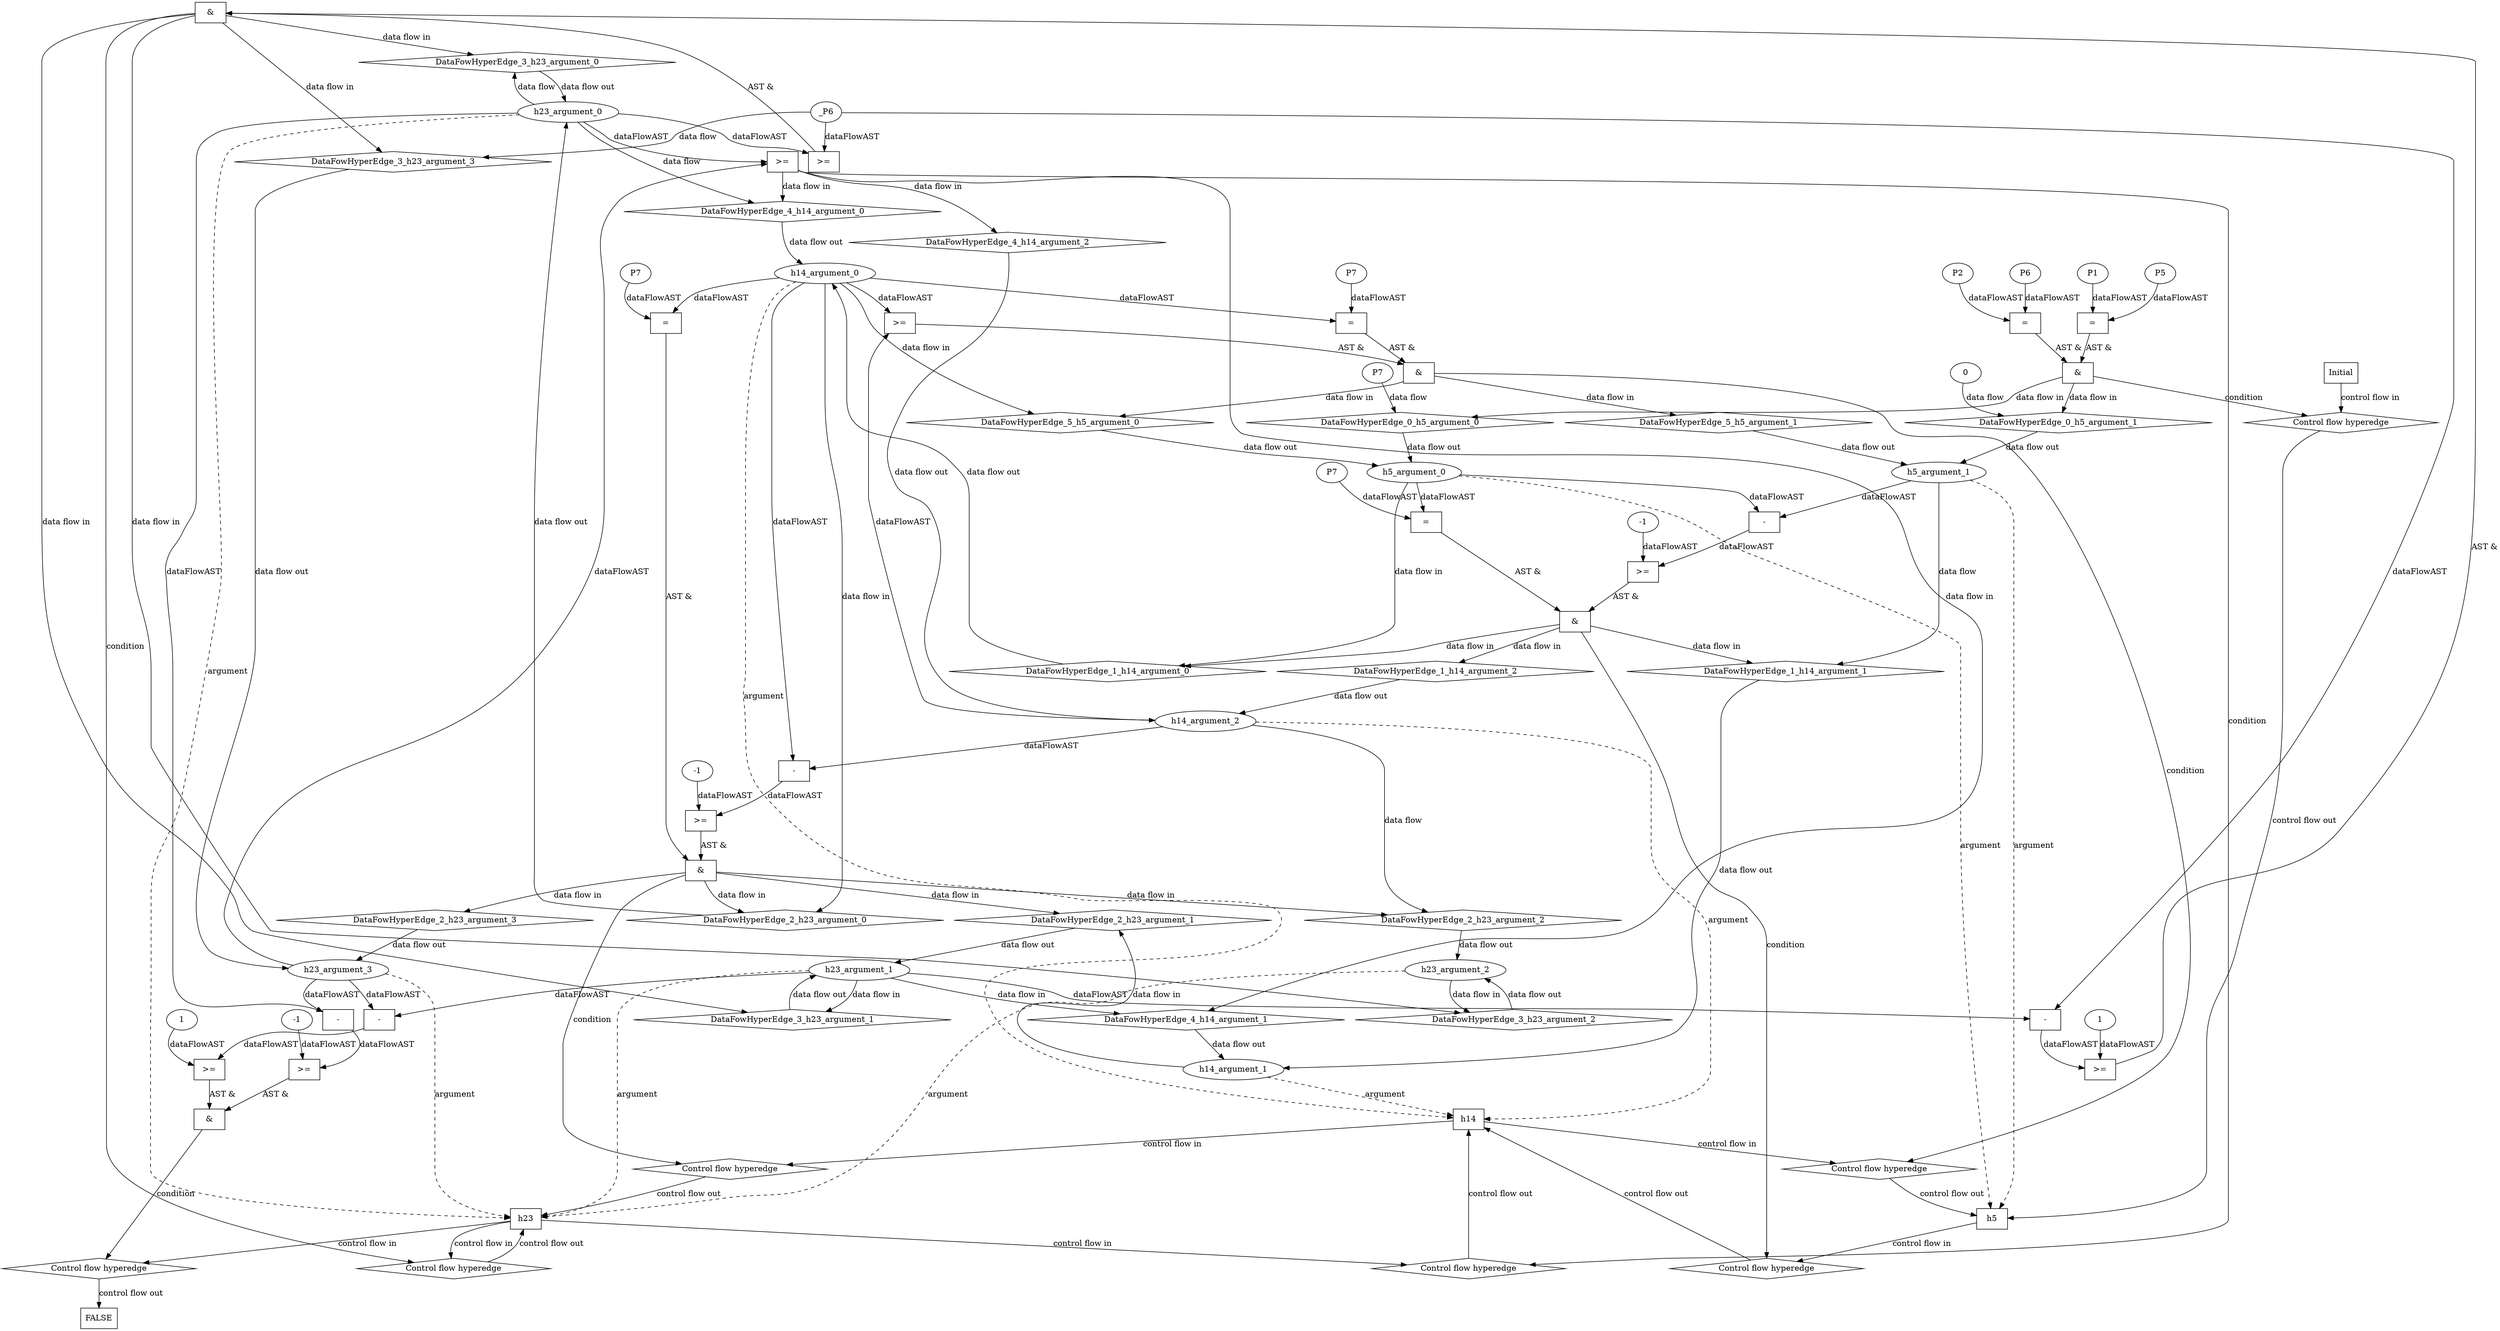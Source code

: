 digraph dag {
"h14" [label="h14" nodeName="h14" class=cfn  shape="rect"];
"h23" [label="h23" nodeName="h23" class=cfn  shape="rect"];
"h5" [label="h5" nodeName="h5" class=cfn  shape="rect"];
FALSE [label="FALSE" nodeName=FALSE class=cfn  shape="rect"];
Initial [label="Initial" nodeName=Initial class=cfn  shape="rect"];
ControlFowHyperEdge_0 [label="Control flow hyperedge" nodeName=ControlFowHyperEdge_0 class=controlFlowHyperEdge shape="diamond"];
"Initial" -> ControlFowHyperEdge_0 [label="control flow in"]
ControlFowHyperEdge_0 -> "h5" [label="control flow out"]
ControlFowHyperEdge_1 [label="Control flow hyperedge" nodeName=ControlFowHyperEdge_1 class=controlFlowHyperEdge shape="diamond"];
"h5" -> ControlFowHyperEdge_1 [label="control flow in"]
ControlFowHyperEdge_1 -> "h14" [label="control flow out"]
ControlFowHyperEdge_2 [label="Control flow hyperedge" nodeName=ControlFowHyperEdge_2 class=controlFlowHyperEdge shape="diamond"];
"h14" -> ControlFowHyperEdge_2 [label="control flow in"]
ControlFowHyperEdge_2 -> "h23" [label="control flow out"]
ControlFowHyperEdge_3 [label="Control flow hyperedge" nodeName=ControlFowHyperEdge_3 class=controlFlowHyperEdge shape="diamond"];
"h23" -> ControlFowHyperEdge_3 [label="control flow in"]
ControlFowHyperEdge_3 -> "h23" [label="control flow out"]
ControlFowHyperEdge_4 [label="Control flow hyperedge" nodeName=ControlFowHyperEdge_4 class=controlFlowHyperEdge shape="diamond"];
"h23" -> ControlFowHyperEdge_4 [label="control flow in"]
ControlFowHyperEdge_4 -> "h14" [label="control flow out"]
ControlFowHyperEdge_5 [label="Control flow hyperedge" nodeName=ControlFowHyperEdge_5 class=controlFlowHyperEdge shape="diamond"];
"h14" -> ControlFowHyperEdge_5 [label="control flow in"]
ControlFowHyperEdge_5 -> "h5" [label="control flow out"]
ControlFowHyperEdge_6 [label="Control flow hyperedge" nodeName=ControlFowHyperEdge_6 class=controlFlowHyperEdge shape="diamond"];
"h23" -> ControlFowHyperEdge_6 [label="control flow in"]
ControlFowHyperEdge_6 -> "FALSE" [label="control flow out"]
"h5_argument_0" [label="h5_argument_0" nodeName=argument0 class=argument  head="h5" shape="oval"];
"h5_argument_0" -> "h5"[label="argument" style="dashed"]
"h5_argument_1" [label="h5_argument_1" nodeName=argument1 class=argument  head="h5" shape="oval"];
"h5_argument_1" -> "h5"[label="argument" style="dashed"]
"h14_argument_0" [label="h14_argument_0" nodeName=argument0 class=argument  head="h14" shape="oval"];
"h14_argument_0" -> "h14"[label="argument" style="dashed"]
"h14_argument_1" [label="h14_argument_1" nodeName=argument1 class=argument  head="h14" shape="oval"];
"h14_argument_1" -> "h14"[label="argument" style="dashed"]
"h14_argument_2" [label="h14_argument_2" nodeName=argument2 class=argument  head="h14" shape="oval"];
"h14_argument_2" -> "h14"[label="argument" style="dashed"]
"h23_argument_0" [label="h23_argument_0" nodeName=argument0 class=argument  head="h23" shape="oval"];
"h23_argument_0" -> "h23"[label="argument" style="dashed"]
"h23_argument_1" [label="h23_argument_1" nodeName=argument1 class=argument  head="h23" shape="oval"];
"h23_argument_1" -> "h23"[label="argument" style="dashed"]
"h23_argument_2" [label="h23_argument_2" nodeName=argument2 class=argument  head="h23" shape="oval"];
"h23_argument_2" -> "h23"[label="argument" style="dashed"]
"h23_argument_3" [label="h23_argument_3" nodeName=argument3 class=argument  head="h23" shape="oval"];
"h23_argument_3" -> "h23"[label="argument" style="dashed"]

"xxxh5___Initial_0xxx_and" [label="&" nodeName="xxxh5___Initial_0xxx_and" class=Operator shape="rect"];
"xxxh5___Initial_0xxxguard_0_node_0" [label="=" nodeName="xxxh5___Initial_0xxxguard_0_node_0" class=Operator  shape="rect"];
"xxxh5___Initial_0xxxguard_0_node_1" [label="P6" nodeName="xxxh5___Initial_0xxxguard_0_node_1" class=Constant ];
"xxxh5___Initial_0xxxguard_0_node_2" [label="P2" nodeName="xxxh5___Initial_0xxxguard_0_node_2" class=Constant ];
"xxxh5___Initial_0xxxguard_0_node_1" -> "xxxh5___Initial_0xxxguard_0_node_0"[label="dataFlowAST"]
"xxxh5___Initial_0xxxguard_0_node_2" -> "xxxh5___Initial_0xxxguard_0_node_0"[label="dataFlowAST"]

"xxxh5___Initial_0xxxguard_0_node_0" -> "xxxh5___Initial_0xxx_and" [label="AST &"];
"xxxh5___Initial_0xxxguard1_node_0" [label="=" nodeName="xxxh5___Initial_0xxxguard1_node_0" class=Operator  shape="rect"];
"xxxh5___Initial_0xxxguard1_node_1" [label="P5" nodeName="xxxh5___Initial_0xxxguard1_node_1" class=Constant ];
"xxxh5___Initial_0xxxguard1_node_2" [label="P1" nodeName="xxxh5___Initial_0xxxguard1_node_2" class=Constant ];
"xxxh5___Initial_0xxxguard1_node_1" -> "xxxh5___Initial_0xxxguard1_node_0"[label="dataFlowAST"]
"xxxh5___Initial_0xxxguard1_node_2" -> "xxxh5___Initial_0xxxguard1_node_0"[label="dataFlowAST"]

"xxxh5___Initial_0xxxguard1_node_0" -> "xxxh5___Initial_0xxx_and" [label="AST &"];
"xxxh5___Initial_0xxx_and" -> "ControlFowHyperEdge_0" [label="condition"];
"xxxh5___Initial_0xxxdataFlow_0_node_0" [label="P7" nodeName="xxxh5___Initial_0xxxdataFlow_0_node_0" class=Constant ];

"xxxh5___Initial_0xxxdataFlow_0_node_0" -> "DataFowHyperEdge_0_h5_argument_0" [label="data flow"];
"xxxh5___Initial_0xxxdataFlow1_node_0" [label="0" nodeName="xxxh5___Initial_0xxxdataFlow1_node_0" class=Literal ];

"xxxh5___Initial_0xxxdataFlow1_node_0" -> "DataFowHyperEdge_0_h5_argument_1" [label="data flow"];
"xxxh14___h5_1xxx_and" [label="&" nodeName="xxxh14___h5_1xxx_and" class=Operator shape="rect"];
"xxxh14___h5_1xxxguard_0_node_0" [label=">=" nodeName="xxxh14___h5_1xxxguard_0_node_0" class=Operator  shape="rect"];
"xxxh14___h5_1xxxguard_0_node_1" [label="-1" nodeName="xxxh14___h5_1xxxguard_0_node_1" class=Literal ];
"xxxh14___h5_1xxxguard_0_node_2" [label="-" nodeName="xxxh14___h5_1xxxguard_0_node_2" class= Operator shape="rect"];
"xxxh14___h5_1xxxguard_0_node_1" -> "xxxh14___h5_1xxxguard_0_node_0"[label="dataFlowAST"]
"xxxh14___h5_1xxxguard_0_node_2" -> "xxxh14___h5_1xxxguard_0_node_0"[label="dataFlowAST"]
"h5_argument_1" -> "xxxh14___h5_1xxxguard_0_node_2"[label="dataFlowAST"]
"h5_argument_0" -> "xxxh14___h5_1xxxguard_0_node_2"[label="dataFlowAST"]

"xxxh14___h5_1xxxguard_0_node_0" -> "xxxh14___h5_1xxx_and" [label="AST &"];
"xxxh14___h5_1xxxguard1_node_0" [label="=" nodeName="xxxh14___h5_1xxxguard1_node_0" class=Operator  shape="rect"];
"xxxh14___h5_1xxxguard1_node_1" [label="P7" nodeName="xxxh14___h5_1xxxguard1_node_1" class=Constant ];
"xxxh14___h5_1xxxguard1_node_1" -> "xxxh14___h5_1xxxguard1_node_0"[label="dataFlowAST"]
"h5_argument_0" -> "xxxh14___h5_1xxxguard1_node_0"[label="dataFlowAST"]

"xxxh14___h5_1xxxguard1_node_0" -> "xxxh14___h5_1xxx_and" [label="AST &"];
"xxxh14___h5_1xxx_and" -> "ControlFowHyperEdge_1" [label="condition"];

"h5_argument_1" -> "DataFowHyperEdge_1_h14_argument_1" [label="data flow"];
"xxxh23___h14_2xxx_and" [label="&" nodeName="xxxh23___h14_2xxx_and" class=Operator shape="rect"];
"xxxh23___h14_2xxxguard_0_node_0" [label=">=" nodeName="xxxh23___h14_2xxxguard_0_node_0" class=Operator  shape="rect"];
"xxxh23___h14_2xxxguard_0_node_1" [label="-1" nodeName="xxxh23___h14_2xxxguard_0_node_1" class=Literal ];
"xxxh23___h14_2xxxguard_0_node_2" [label="-" nodeName="xxxh23___h14_2xxxguard_0_node_2" class= Operator shape="rect"];
"xxxh23___h14_2xxxguard_0_node_1" -> "xxxh23___h14_2xxxguard_0_node_0"[label="dataFlowAST"]
"xxxh23___h14_2xxxguard_0_node_2" -> "xxxh23___h14_2xxxguard_0_node_0"[label="dataFlowAST"]
"h14_argument_2" -> "xxxh23___h14_2xxxguard_0_node_2"[label="dataFlowAST"]
"h14_argument_0" -> "xxxh23___h14_2xxxguard_0_node_2"[label="dataFlowAST"]

"xxxh23___h14_2xxxguard_0_node_0" -> "xxxh23___h14_2xxx_and" [label="AST &"];
"xxxh23___h14_2xxxguard1_node_0" [label="=" nodeName="xxxh23___h14_2xxxguard1_node_0" class=Operator  shape="rect"];
"xxxh23___h14_2xxxguard1_node_1" [label="P7" nodeName="xxxh23___h14_2xxxguard1_node_1" class=Constant ];
"xxxh23___h14_2xxxguard1_node_1" -> "xxxh23___h14_2xxxguard1_node_0"[label="dataFlowAST"]
"h14_argument_0" -> "xxxh23___h14_2xxxguard1_node_0"[label="dataFlowAST"]

"xxxh23___h14_2xxxguard1_node_0" -> "xxxh23___h14_2xxx_and" [label="AST &"];
"xxxh23___h14_2xxx_and" -> "ControlFowHyperEdge_2" [label="condition"];

"h14_argument_2" -> "DataFowHyperEdge_2_h23_argument_2" [label="data flow"];
"xxxh23___h23_3xxx_and" [label="&" nodeName="xxxh23___h23_3xxx_and" class=Operator shape="rect"];
"xxxh23___h23_3xxxguard_0_node_0" [label=">=" nodeName="xxxh23___h23_3xxxguard_0_node_0" class=Operator  shape="rect"];
"xxxh23___h23_3xxxguard_0_node_1" [label="-" nodeName="xxxh23___h23_3xxxguard_0_node_1" class= Operator shape="rect"];
"xxxh23___h23_3xxxguard_0_node_4" [label="1" nodeName="xxxh23___h23_3xxxguard_0_node_4" class=Literal ];
"xxxh23___h23_3xxxguard_0_node_1" -> "xxxh23___h23_3xxxguard_0_node_0"[label="dataFlowAST"]
"xxxh23___h23_3xxxguard_0_node_4" -> "xxxh23___h23_3xxxguard_0_node_0"[label="dataFlowAST"]
"xxxh23___h23_3xxxdataFlow1_node_0" -> "xxxh23___h23_3xxxguard_0_node_1"[label="dataFlowAST"]
"h23_argument_1" -> "xxxh23___h23_3xxxguard_0_node_1"[label="dataFlowAST"]

"xxxh23___h23_3xxxguard_0_node_0" -> "xxxh23___h23_3xxx_and" [label="AST &"];
"xxxh23___h23_3xxxguard1_node_0" [label=">=" nodeName="xxxh23___h23_3xxxguard1_node_0" class=Operator  shape="rect"];
"h23_argument_0" -> "xxxh23___h23_3xxxguard1_node_0"[label="dataFlowAST"]
"xxxh23___h23_3xxxdataFlow1_node_0" -> "xxxh23___h23_3xxxguard1_node_0"[label="dataFlowAST"]

"xxxh23___h23_3xxxguard1_node_0" -> "xxxh23___h23_3xxx_and" [label="AST &"];
"xxxh23___h23_3xxx_and" -> "ControlFowHyperEdge_3" [label="condition"];

"h23_argument_0" -> "DataFowHyperEdge_3_h23_argument_0" [label="data flow"];
"xxxh23___h23_3xxxdataFlow1_node_0" [label="_P6" nodeName="xxxh23___h23_3xxxdataFlow1_node_0" class=Constant ];

"xxxh23___h23_3xxxdataFlow1_node_0" -> "DataFowHyperEdge_3_h23_argument_3" [label="data flow"];
"xxxh14___h23_4xxxguard_0_node_0" [label=">=" nodeName="xxxh14___h23_4xxxguard_0_node_0" class=Operator  shape="rect"];
"h23_argument_3" -> "xxxh14___h23_4xxxguard_0_node_0"[label="dataFlowAST"]
"h23_argument_0" -> "xxxh14___h23_4xxxguard_0_node_0"[label="dataFlowAST"]

"xxxh14___h23_4xxxguard_0_node_0" -> "ControlFowHyperEdge_4" [label="condition"];

"h23_argument_0" -> "DataFowHyperEdge_4_h14_argument_0" [label="data flow"];
"xxxh5___h14_5xxx_and" [label="&" nodeName="xxxh5___h14_5xxx_and" class=Operator shape="rect"];
"xxxh5___h14_5xxxguard_0_node_0" [label=">=" nodeName="xxxh5___h14_5xxxguard_0_node_0" class=Operator  shape="rect"];
"h14_argument_2" -> "xxxh5___h14_5xxxguard_0_node_0"[label="dataFlowAST"]
"h14_argument_0" -> "xxxh5___h14_5xxxguard_0_node_0"[label="dataFlowAST"]

"xxxh5___h14_5xxxguard_0_node_0" -> "xxxh5___h14_5xxx_and" [label="AST &"];
"xxxh5___h14_5xxxguard1_node_0" [label="=" nodeName="xxxh5___h14_5xxxguard1_node_0" class=Operator  shape="rect"];
"xxxh5___h14_5xxxguard1_node_1" [label="P7" nodeName="xxxh5___h14_5xxxguard1_node_1" class=Constant ];
"xxxh5___h14_5xxxguard1_node_1" -> "xxxh5___h14_5xxxguard1_node_0"[label="dataFlowAST"]
"h14_argument_0" -> "xxxh5___h14_5xxxguard1_node_0"[label="dataFlowAST"]

"xxxh5___h14_5xxxguard1_node_0" -> "xxxh5___h14_5xxx_and" [label="AST &"];
"xxxh5___h14_5xxx_and" -> "ControlFowHyperEdge_5" [label="condition"];
"xxxFALSE___h23_6xxx_and" [label="&" nodeName="xxxFALSE___h23_6xxx_and" class=Operator shape="rect"];
"xxxFALSE___h23_6xxxguard_0_node_0" [label=">=" nodeName="xxxFALSE___h23_6xxxguard_0_node_0" class=Operator  shape="rect"];
"xxxFALSE___h23_6xxxguard_0_node_1" [label="-" nodeName="xxxFALSE___h23_6xxxguard_0_node_1" class= Operator shape="rect"];
"xxxFALSE___h23_6xxxguard_0_node_4" [label="1" nodeName="xxxFALSE___h23_6xxxguard_0_node_4" class=Literal ];
"xxxFALSE___h23_6xxxguard_0_node_1" -> "xxxFALSE___h23_6xxxguard_0_node_0"[label="dataFlowAST"]
"xxxFALSE___h23_6xxxguard_0_node_4" -> "xxxFALSE___h23_6xxxguard_0_node_0"[label="dataFlowAST"]
"h23_argument_1" -> "xxxFALSE___h23_6xxxguard_0_node_1"[label="dataFlowAST"]
"h23_argument_3" -> "xxxFALSE___h23_6xxxguard_0_node_1"[label="dataFlowAST"]

"xxxFALSE___h23_6xxxguard_0_node_0" -> "xxxFALSE___h23_6xxx_and" [label="AST &"];
"xxxFALSE___h23_6xxxguard1_node_0" [label=">=" nodeName="xxxFALSE___h23_6xxxguard1_node_0" class=Operator  shape="rect"];
"xxxFALSE___h23_6xxxguard1_node_1" [label="-1" nodeName="xxxFALSE___h23_6xxxguard1_node_1" class=Literal ];
"xxxFALSE___h23_6xxxguard1_node_2" [label="-" nodeName="xxxFALSE___h23_6xxxguard1_node_2" class= Operator shape="rect"];
"xxxFALSE___h23_6xxxguard1_node_1" -> "xxxFALSE___h23_6xxxguard1_node_0"[label="dataFlowAST"]
"xxxFALSE___h23_6xxxguard1_node_2" -> "xxxFALSE___h23_6xxxguard1_node_0"[label="dataFlowAST"]
"h23_argument_3" -> "xxxFALSE___h23_6xxxguard1_node_2"[label="dataFlowAST"]
"h23_argument_0" -> "xxxFALSE___h23_6xxxguard1_node_2"[label="dataFlowAST"]

"xxxFALSE___h23_6xxxguard1_node_0" -> "xxxFALSE___h23_6xxx_and" [label="AST &"];
"xxxFALSE___h23_6xxx_and" -> "ControlFowHyperEdge_6" [label="condition"];
"DataFowHyperEdge_0_h5_argument_0" [label="DataFowHyperEdge_0_h5_argument_0" nodeName="DataFowHyperEdge_0_h5_argument_0" class=DataFlowHyperedge shape="diamond"];
"DataFowHyperEdge_0_h5_argument_0" -> "h5_argument_0"[label="data flow out"]
"xxxh5___Initial_0xxx_and" -> "DataFowHyperEdge_0_h5_argument_0"[label="data flow in"]
"DataFowHyperEdge_0_h5_argument_1" [label="DataFowHyperEdge_0_h5_argument_1" nodeName="DataFowHyperEdge_0_h5_argument_1" class=DataFlowHyperedge shape="diamond"];
"DataFowHyperEdge_0_h5_argument_1" -> "h5_argument_1"[label="data flow out"]
"xxxh5___Initial_0xxx_and" -> "DataFowHyperEdge_0_h5_argument_1"[label="data flow in"]
"DataFowHyperEdge_1_h14_argument_0" [label="DataFowHyperEdge_1_h14_argument_0" nodeName="DataFowHyperEdge_1_h14_argument_0" class=DataFlowHyperedge shape="diamond"];
"DataFowHyperEdge_1_h14_argument_0" -> "h14_argument_0"[label="data flow out"]
"xxxh14___h5_1xxx_and" -> "DataFowHyperEdge_1_h14_argument_0"[label="data flow in"]
"DataFowHyperEdge_1_h14_argument_1" [label="DataFowHyperEdge_1_h14_argument_1" nodeName="DataFowHyperEdge_1_h14_argument_1" class=DataFlowHyperedge shape="diamond"];
"DataFowHyperEdge_1_h14_argument_1" -> "h14_argument_1"[label="data flow out"]
"xxxh14___h5_1xxx_and" -> "DataFowHyperEdge_1_h14_argument_1"[label="data flow in"]
"DataFowHyperEdge_1_h14_argument_2" [label="DataFowHyperEdge_1_h14_argument_2" nodeName="DataFowHyperEdge_1_h14_argument_2" class=DataFlowHyperedge shape="diamond"];
"DataFowHyperEdge_1_h14_argument_2" -> "h14_argument_2"[label="data flow out"]
"xxxh14___h5_1xxx_and" -> "DataFowHyperEdge_1_h14_argument_2"[label="data flow in"]
"DataFowHyperEdge_2_h23_argument_0" [label="DataFowHyperEdge_2_h23_argument_0" nodeName="DataFowHyperEdge_2_h23_argument_0" class=DataFlowHyperedge shape="diamond"];
"DataFowHyperEdge_2_h23_argument_0" -> "h23_argument_0"[label="data flow out"]
"xxxh23___h14_2xxx_and" -> "DataFowHyperEdge_2_h23_argument_0"[label="data flow in"]
"DataFowHyperEdge_2_h23_argument_1" [label="DataFowHyperEdge_2_h23_argument_1" nodeName="DataFowHyperEdge_2_h23_argument_1" class=DataFlowHyperedge shape="diamond"];
"DataFowHyperEdge_2_h23_argument_1" -> "h23_argument_1"[label="data flow out"]
"xxxh23___h14_2xxx_and" -> "DataFowHyperEdge_2_h23_argument_1"[label="data flow in"]
"DataFowHyperEdge_2_h23_argument_2" [label="DataFowHyperEdge_2_h23_argument_2" nodeName="DataFowHyperEdge_2_h23_argument_2" class=DataFlowHyperedge shape="diamond"];
"DataFowHyperEdge_2_h23_argument_2" -> "h23_argument_2"[label="data flow out"]
"xxxh23___h14_2xxx_and" -> "DataFowHyperEdge_2_h23_argument_2"[label="data flow in"]
"DataFowHyperEdge_2_h23_argument_3" [label="DataFowHyperEdge_2_h23_argument_3" nodeName="DataFowHyperEdge_2_h23_argument_3" class=DataFlowHyperedge shape="diamond"];
"DataFowHyperEdge_2_h23_argument_3" -> "h23_argument_3"[label="data flow out"]
"xxxh23___h14_2xxx_and" -> "DataFowHyperEdge_2_h23_argument_3"[label="data flow in"]
"DataFowHyperEdge_3_h23_argument_0" [label="DataFowHyperEdge_3_h23_argument_0" nodeName="DataFowHyperEdge_3_h23_argument_0" class=DataFlowHyperedge shape="diamond"];
"DataFowHyperEdge_3_h23_argument_0" -> "h23_argument_0"[label="data flow out"]
"xxxh23___h23_3xxx_and" -> "DataFowHyperEdge_3_h23_argument_0"[label="data flow in"]
"DataFowHyperEdge_3_h23_argument_1" [label="DataFowHyperEdge_3_h23_argument_1" nodeName="DataFowHyperEdge_3_h23_argument_1" class=DataFlowHyperedge shape="diamond"];
"DataFowHyperEdge_3_h23_argument_1" -> "h23_argument_1"[label="data flow out"]
"xxxh23___h23_3xxx_and" -> "DataFowHyperEdge_3_h23_argument_1"[label="data flow in"]
"DataFowHyperEdge_3_h23_argument_2" [label="DataFowHyperEdge_3_h23_argument_2" nodeName="DataFowHyperEdge_3_h23_argument_2" class=DataFlowHyperedge shape="diamond"];
"DataFowHyperEdge_3_h23_argument_2" -> "h23_argument_2"[label="data flow out"]
"xxxh23___h23_3xxx_and" -> "DataFowHyperEdge_3_h23_argument_2"[label="data flow in"]
"DataFowHyperEdge_3_h23_argument_3" [label="DataFowHyperEdge_3_h23_argument_3" nodeName="DataFowHyperEdge_3_h23_argument_3" class=DataFlowHyperedge shape="diamond"];
"DataFowHyperEdge_3_h23_argument_3" -> "h23_argument_3"[label="data flow out"]
"xxxh23___h23_3xxx_and" -> "DataFowHyperEdge_3_h23_argument_3"[label="data flow in"]
"DataFowHyperEdge_4_h14_argument_0" [label="DataFowHyperEdge_4_h14_argument_0" nodeName="DataFowHyperEdge_4_h14_argument_0" class=DataFlowHyperedge shape="diamond"];
"DataFowHyperEdge_4_h14_argument_0" -> "h14_argument_0"[label="data flow out"]
"xxxh14___h23_4xxxguard_0_node_0" -> "DataFowHyperEdge_4_h14_argument_0"[label="data flow in"]
"DataFowHyperEdge_4_h14_argument_1" [label="DataFowHyperEdge_4_h14_argument_1" nodeName="DataFowHyperEdge_4_h14_argument_1" class=DataFlowHyperedge shape="diamond"];
"DataFowHyperEdge_4_h14_argument_1" -> "h14_argument_1"[label="data flow out"]
"xxxh14___h23_4xxxguard_0_node_0" -> "DataFowHyperEdge_4_h14_argument_1"[label="data flow in"]
"DataFowHyperEdge_4_h14_argument_2" [label="DataFowHyperEdge_4_h14_argument_2" nodeName="DataFowHyperEdge_4_h14_argument_2" class=DataFlowHyperedge shape="diamond"];
"DataFowHyperEdge_4_h14_argument_2" -> "h14_argument_2"[label="data flow out"]
"xxxh14___h23_4xxxguard_0_node_0" -> "DataFowHyperEdge_4_h14_argument_2"[label="data flow in"]
"DataFowHyperEdge_5_h5_argument_0" [label="DataFowHyperEdge_5_h5_argument_0" nodeName="DataFowHyperEdge_5_h5_argument_0" class=DataFlowHyperedge shape="diamond"];
"DataFowHyperEdge_5_h5_argument_0" -> "h5_argument_0"[label="data flow out"]
"xxxh5___h14_5xxx_and" -> "DataFowHyperEdge_5_h5_argument_0"[label="data flow in"]
"DataFowHyperEdge_5_h5_argument_1" [label="DataFowHyperEdge_5_h5_argument_1" nodeName="DataFowHyperEdge_5_h5_argument_1" class=DataFlowHyperedge shape="diamond"];
"DataFowHyperEdge_5_h5_argument_1" -> "h5_argument_1"[label="data flow out"]
"xxxh5___h14_5xxx_and" -> "DataFowHyperEdge_5_h5_argument_1"[label="data flow in"]
"h5_argument_0" -> "DataFowHyperEdge_1_h14_argument_0"[label="data flow in"]
"h14_argument_0" -> "DataFowHyperEdge_2_h23_argument_0"[label="data flow in"]
"h14_argument_1" -> "DataFowHyperEdge_2_h23_argument_1"[label="data flow in"]
"h23_argument_1" -> "DataFowHyperEdge_3_h23_argument_1"[label="data flow in"]
"h23_argument_2" -> "DataFowHyperEdge_3_h23_argument_2"[label="data flow in"]
"h23_argument_1" -> "DataFowHyperEdge_4_h14_argument_1"[label="data flow in"]
"h14_argument_0" -> "DataFowHyperEdge_5_h5_argument_0"[label="data flow in"]




}
